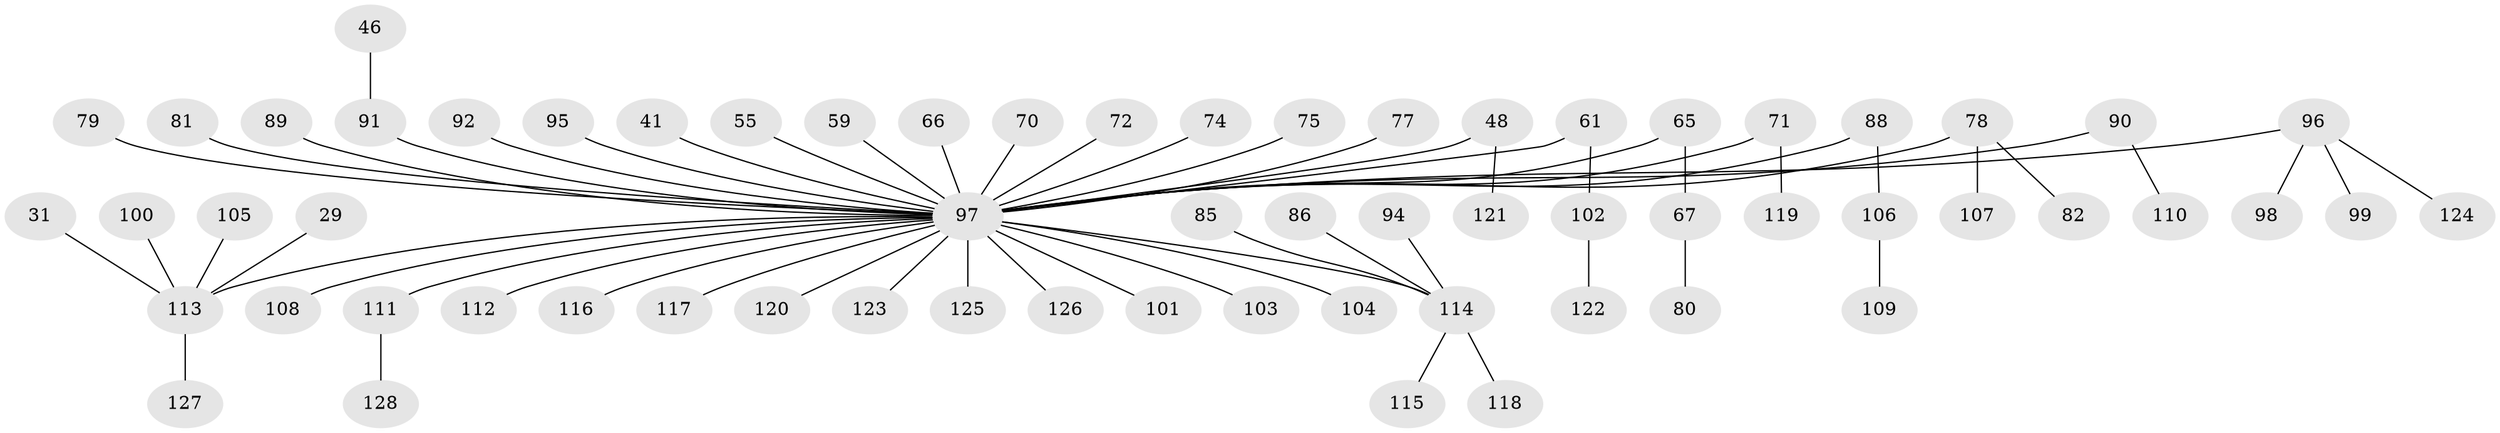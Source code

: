// original degree distribution, {3: 0.1328125, 5: 0.03125, 4: 0.0703125, 6: 0.015625, 7: 0.0078125, 8: 0.0078125, 1: 0.53125, 2: 0.203125}
// Generated by graph-tools (version 1.1) at 2025/53/03/09/25 04:53:47]
// undirected, 64 vertices, 63 edges
graph export_dot {
graph [start="1"]
  node [color=gray90,style=filled];
  29;
  31;
  41;
  46;
  48;
  55;
  59;
  61;
  65;
  66;
  67;
  70;
  71;
  72;
  74;
  75;
  77;
  78;
  79;
  80;
  81;
  82;
  85;
  86;
  88;
  89;
  90;
  91 [super="+30"];
  92;
  94;
  95;
  96;
  97 [super="+40+93+28+69+43+52"];
  98;
  99;
  100;
  101;
  102;
  103;
  104;
  105;
  106;
  107;
  108;
  109;
  110;
  111;
  112;
  113 [super="+2+25"];
  114 [super="+38+49+76"];
  115;
  116;
  117;
  118;
  119;
  120;
  121;
  122;
  123;
  124;
  125;
  126;
  127;
  128;
  29 -- 113;
  31 -- 113;
  41 -- 97;
  46 -- 91;
  48 -- 121;
  48 -- 97;
  55 -- 97;
  59 -- 97;
  61 -- 102;
  61 -- 97;
  65 -- 67;
  65 -- 97;
  66 -- 97;
  67 -- 80;
  70 -- 97;
  71 -- 119;
  71 -- 97;
  72 -- 97;
  74 -- 97;
  75 -- 97;
  77 -- 97;
  78 -- 82;
  78 -- 107;
  78 -- 97;
  79 -- 97;
  81 -- 97;
  85 -- 114;
  86 -- 114;
  88 -- 106;
  88 -- 97;
  89 -- 97;
  90 -- 110;
  90 -- 97;
  91 -- 97;
  92 -- 97;
  94 -- 114;
  95 -- 97;
  96 -- 98;
  96 -- 99;
  96 -- 124;
  96 -- 97;
  97 -- 120;
  97 -- 101;
  97 -- 103;
  97 -- 104;
  97 -- 108;
  97 -- 111;
  97 -- 112;
  97 -- 113;
  97 -- 114;
  97 -- 116;
  97 -- 117;
  97 -- 125;
  97 -- 123;
  97 -- 126;
  100 -- 113;
  102 -- 122;
  105 -- 113;
  106 -- 109;
  111 -- 128;
  113 -- 127;
  114 -- 118;
  114 -- 115;
}
